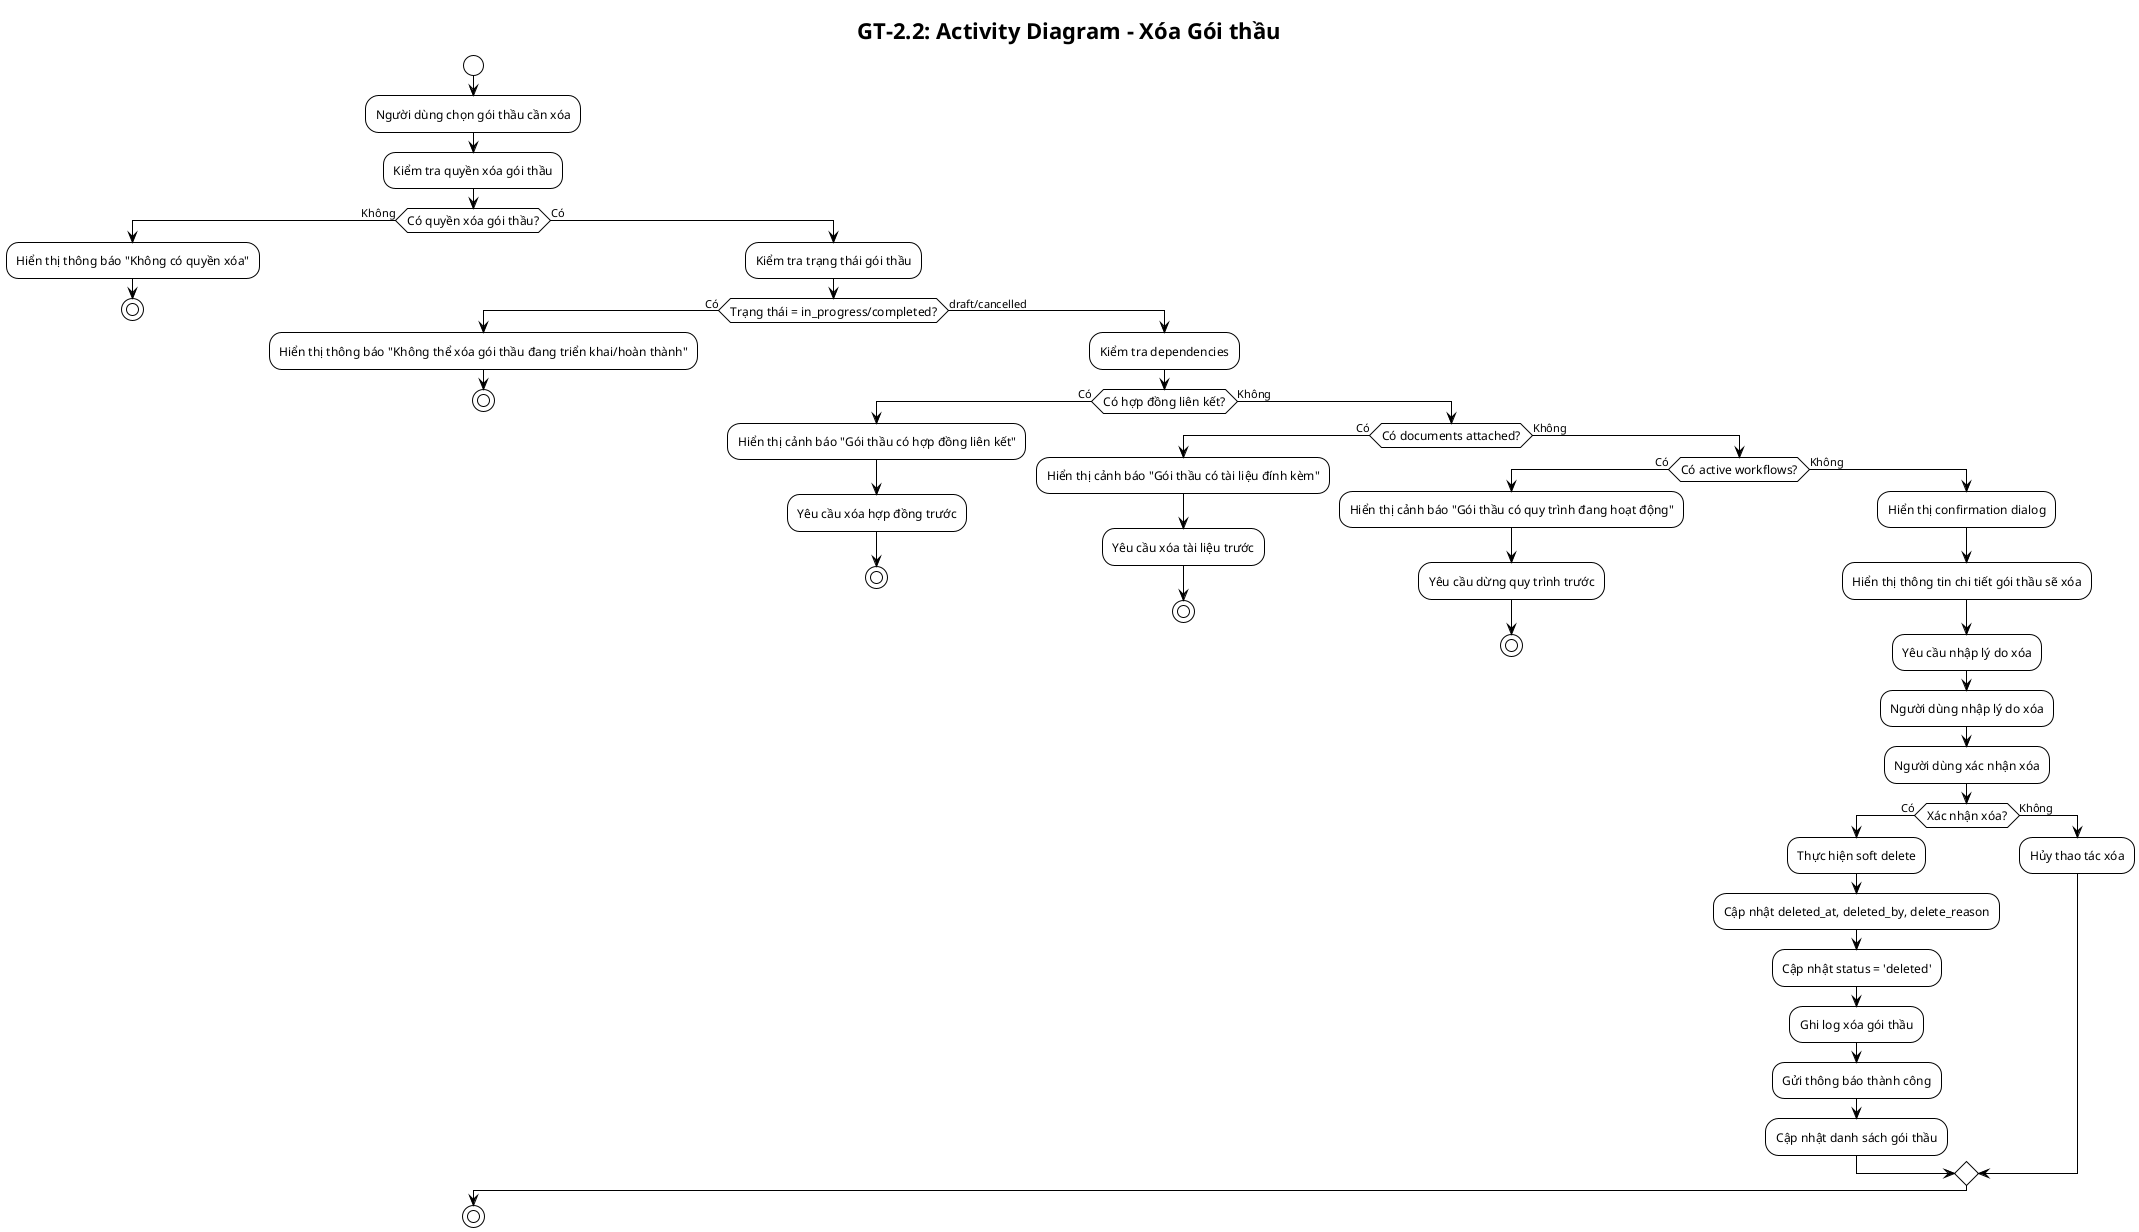 @startuml GT-2.2 Activity Diagram
!theme plain
skinparam activityFontSize 12

title GT-2.2: Activity Diagram - Xóa Gói thầu

start

:Người dùng chọn gói thầu cần xóa;

:Kiểm tra quyền xóa gói thầu;

if (Có quyền xóa gói thầu?) then (Không)
    :Hiển thị thông báo "Không có quyền xóa";
    stop
else (Có)
    :Kiểm tra trạng thái gói thầu;
    
    if (Trạng thái = in_progress/completed?) then (Có)
        :Hiển thị thông báo "Không thể xóa gói thầu đang triển khai/hoàn thành";
        stop
    else (draft/cancelled)
        :Kiểm tra dependencies;
        
        if (Có hợp đồng liên kết?) then (Có)
            :Hiển thị cảnh báo "Gói thầu có hợp đồng liên kết";
            :Yêu cầu xóa hợp đồng trước;
            stop
        else (Không)
            if (Có documents attached?) then (Có)
                :Hiển thị cảnh báo "Gói thầu có tài liệu đính kèm";
                :Yêu cầu xóa tài liệu trước;
                stop
            else (Không)
                if (Có active workflows?) then (Có)
                    :Hiển thị cảnh báo "Gói thầu có quy trình đang hoạt động";
                    :Yêu cầu dừng quy trình trước;
                    stop
                else (Không)
                    :Hiển thị confirmation dialog;
                    :Hiển thị thông tin chi tiết gói thầu sẽ xóa;
                    :Yêu cầu nhập lý do xóa;
                    
                    :Người dùng nhập lý do xóa;
                    :Người dùng xác nhận xóa;
                    
                    if (Xác nhận xóa?) then (Có)
                        :Thực hiện soft delete;
                        :Cập nhật deleted_at, deleted_by, delete_reason;
                        :Cập nhật status = 'deleted';
                        :Ghi log xóa gói thầu;
                        :Gửi thông báo thành công;
                        :Cập nhật danh sách gói thầu;
                    else (Không)
                        :Hủy thao tác xóa;
                    endif
                endif
            endif
        endif
    endif
endif

stop

@enduml
